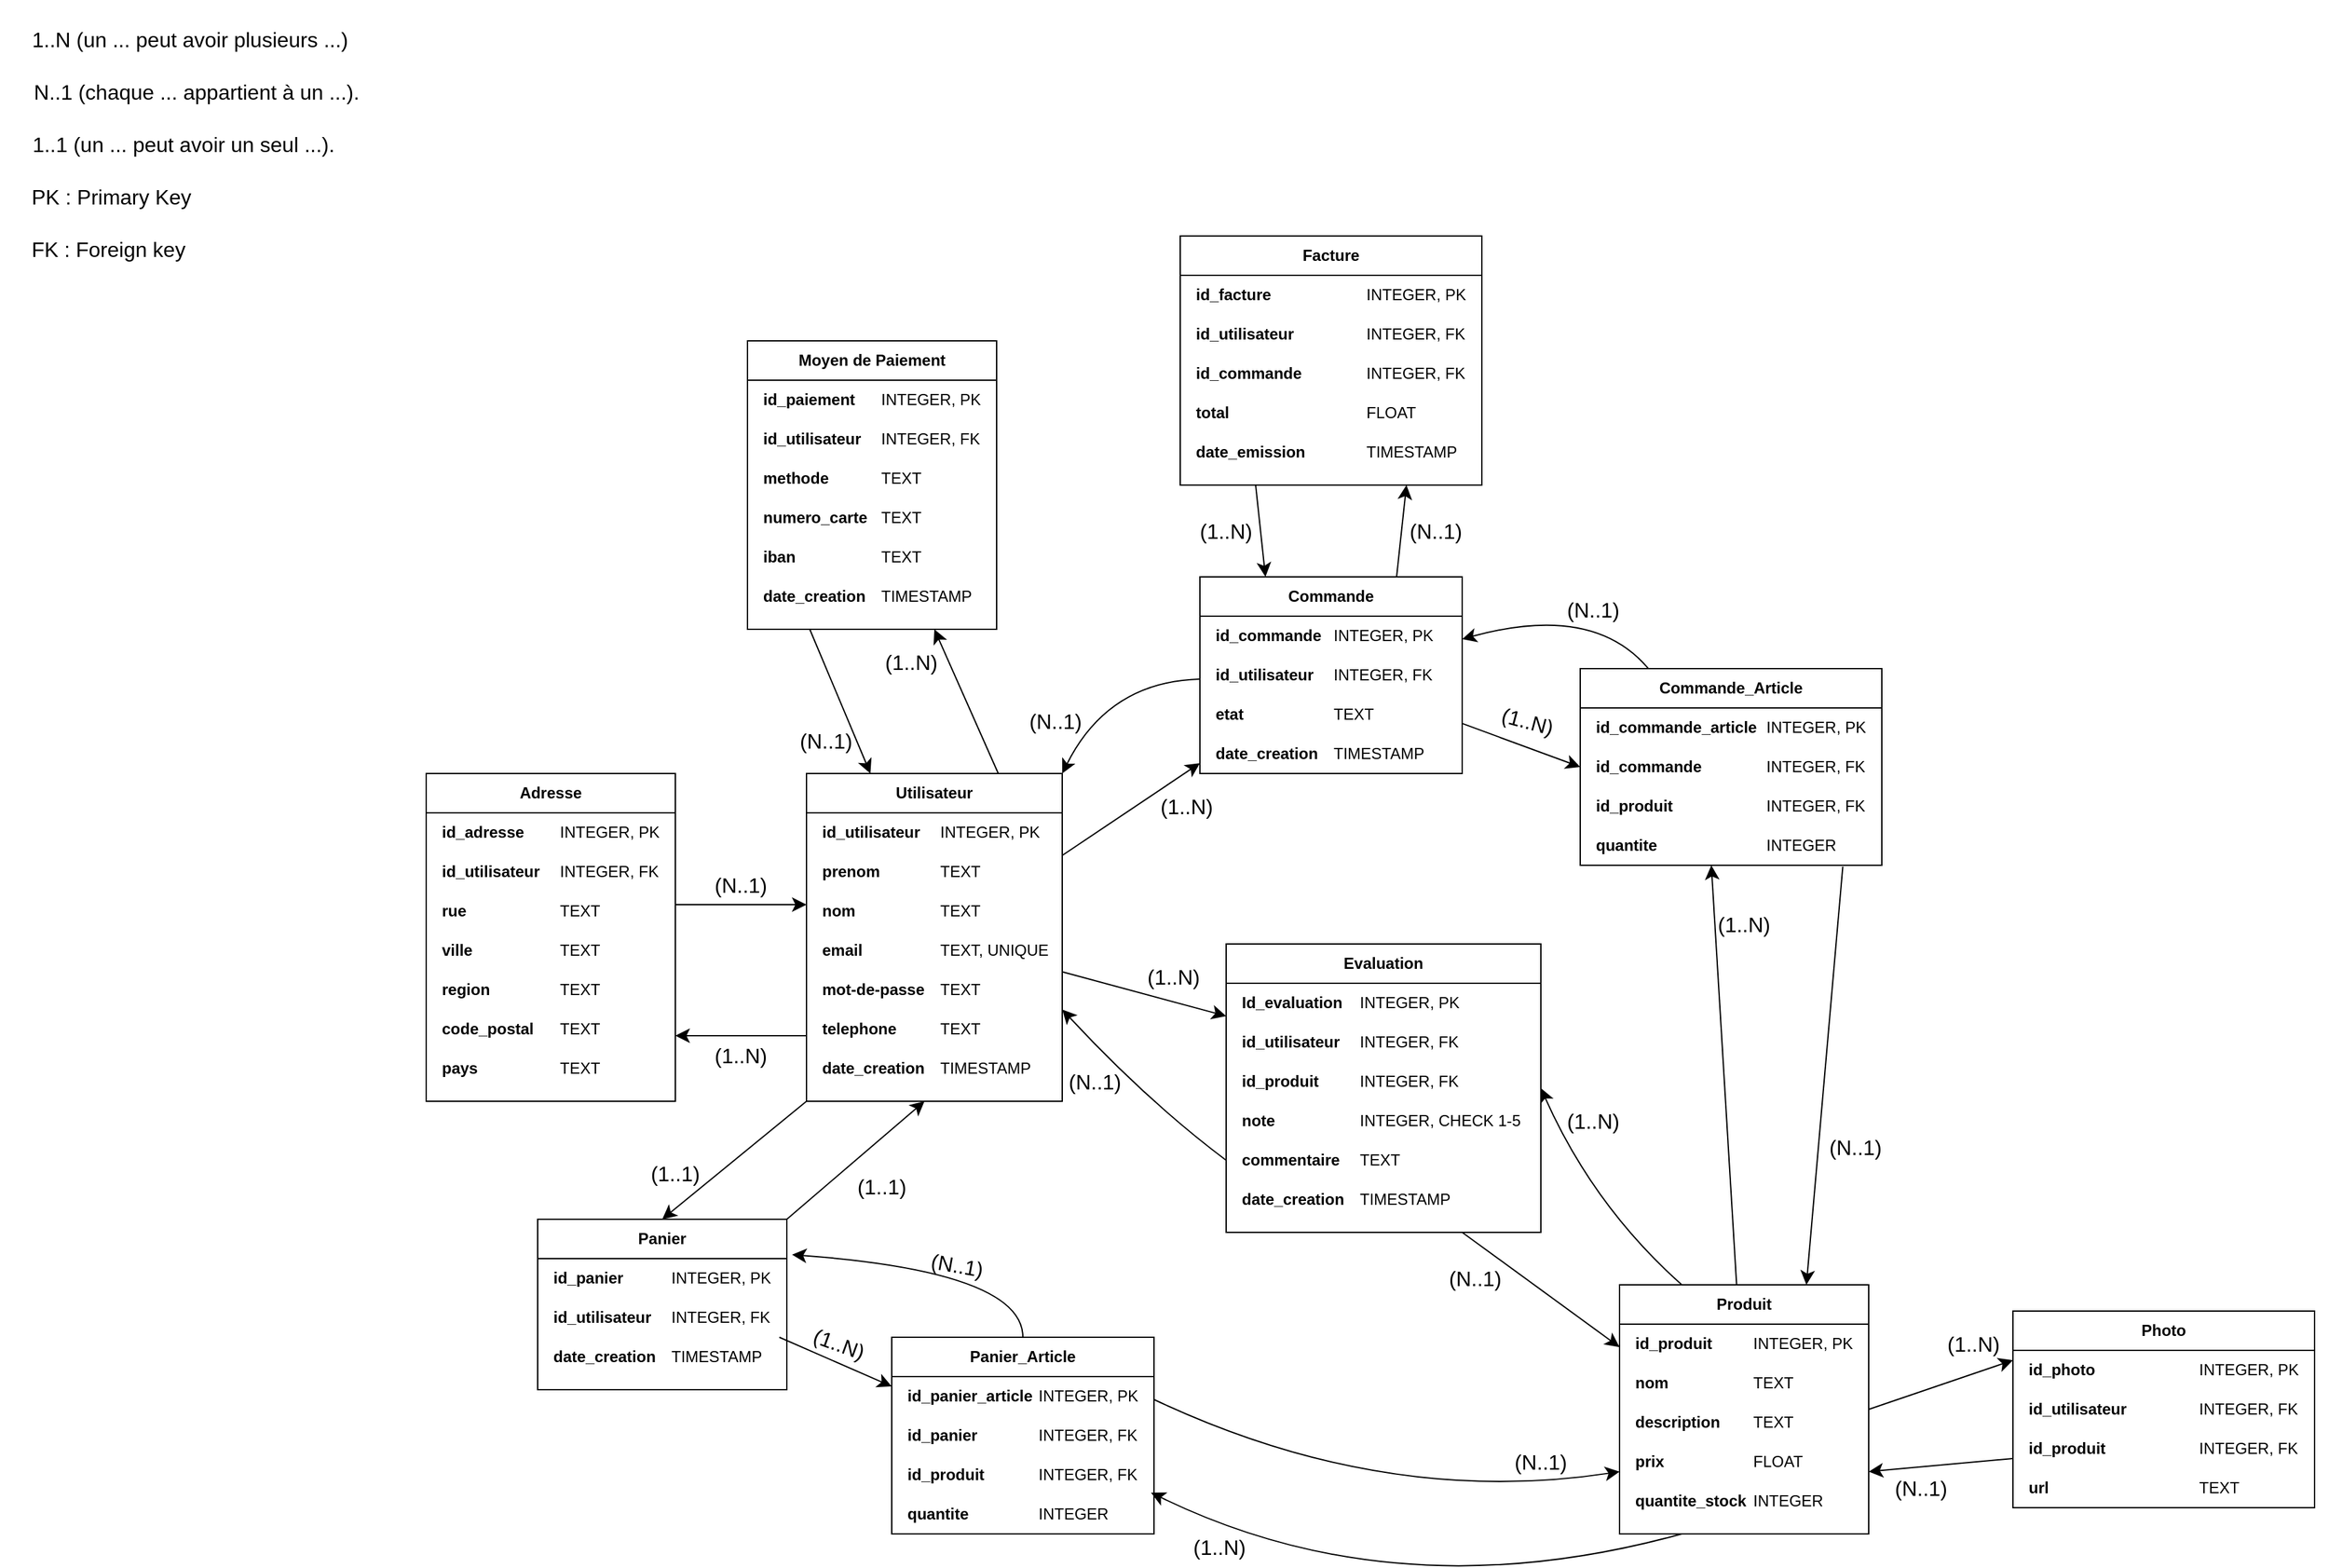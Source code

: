 <mxfile version="24.8.3">
  <diagram name="Page-1" id="9f46799a-70d6-7492-0946-bef42562c5a5">
    <mxGraphModel dx="2224" dy="1749" grid="1" gridSize="10" guides="1" tooltips="1" connect="1" arrows="1" fold="1" page="1" pageScale="1" pageWidth="1100" pageHeight="850" background="none" math="0" shadow="0">
      <root>
        <mxCell id="0" />
        <mxCell id="1" parent="0" />
        <mxCell id="himTPrvJ1yOuCosgvPgn-14" style="edgeStyle=none;curved=1;rounded=0;orthogonalLoop=1;jettySize=auto;html=1;entryX=1;entryY=0.5;entryDx=0;entryDy=0;fontSize=12;startSize=8;endSize=8;" edge="1" parent="1">
          <mxGeometry relative="1" as="geometry">
            <mxPoint x="670" y="870" as="sourcePoint" />
            <mxPoint x="570" y="870" as="targetPoint" />
          </mxGeometry>
        </mxCell>
        <mxCell id="himTPrvJ1yOuCosgvPgn-23" style="edgeStyle=none;curved=1;rounded=0;orthogonalLoop=1;jettySize=auto;html=1;fontSize=12;startSize=8;endSize=8;exitX=1;exitY=0.25;exitDx=0;exitDy=0;" edge="1" parent="1" source="GIT_xgUnDeT9X1tY6rhB-5" target="qI0_9x7OiHpOBwAwKMZv-75">
          <mxGeometry relative="1" as="geometry">
            <mxPoint x="865" y="790" as="sourcePoint" />
            <mxPoint x="930" y="800" as="targetPoint" />
          </mxGeometry>
        </mxCell>
        <mxCell id="himTPrvJ1yOuCosgvPgn-58" style="edgeStyle=none;curved=1;rounded=0;orthogonalLoop=1;jettySize=auto;html=1;entryX=0;entryY=0.25;entryDx=0;entryDy=0;fontSize=12;startSize=8;endSize=8;" edge="1" parent="1" source="GIT_xgUnDeT9X1tY6rhB-5" target="qI0_9x7OiHpOBwAwKMZv-114">
          <mxGeometry relative="1" as="geometry">
            <Array as="points" />
          </mxGeometry>
        </mxCell>
        <mxCell id="himTPrvJ1yOuCosgvPgn-78" style="edgeStyle=none;curved=1;rounded=0;orthogonalLoop=1;jettySize=auto;html=1;exitX=0.75;exitY=0;exitDx=0;exitDy=0;entryX=0.75;entryY=1;entryDx=0;entryDy=0;fontSize=12;startSize=8;endSize=8;" edge="1" parent="1" source="GIT_xgUnDeT9X1tY6rhB-5" target="qI0_9x7OiHpOBwAwKMZv-133">
          <mxGeometry relative="1" as="geometry" />
        </mxCell>
        <mxCell id="GIT_xgUnDeT9X1tY6rhB-5" value="Utilisateur" style="swimlane;whiteSpace=wrap;html=1;startSize=30;" parent="1" vertex="1">
          <mxGeometry x="670" y="670" width="195" height="250" as="geometry" />
        </mxCell>
        <mxCell id="GIT_xgUnDeT9X1tY6rhB-6" value="id_utilisateur" style="text;html=1;align=left;verticalAlign=middle;resizable=0;points=[];autosize=1;strokeColor=none;fillColor=none;fontStyle=1" parent="GIT_xgUnDeT9X1tY6rhB-5" vertex="1">
          <mxGeometry x="10" y="30" width="90" height="30" as="geometry" />
        </mxCell>
        <mxCell id="qI0_9x7OiHpOBwAwKMZv-3" value="INTEGER, PK" style="text;html=1;align=left;verticalAlign=middle;resizable=0;points=[];autosize=1;strokeColor=none;fillColor=none;fontStyle=0" parent="GIT_xgUnDeT9X1tY6rhB-5" vertex="1">
          <mxGeometry x="100" y="30" width="100" height="30" as="geometry" />
        </mxCell>
        <mxCell id="qI0_9x7OiHpOBwAwKMZv-4" value="prenom" style="text;html=1;align=left;verticalAlign=middle;resizable=0;points=[];autosize=1;strokeColor=none;fillColor=none;fontStyle=1" parent="GIT_xgUnDeT9X1tY6rhB-5" vertex="1">
          <mxGeometry x="10" y="60" width="60" height="30" as="geometry" />
        </mxCell>
        <mxCell id="qI0_9x7OiHpOBwAwKMZv-5" value="TEXT" style="text;html=1;align=left;verticalAlign=middle;resizable=0;points=[];autosize=1;strokeColor=none;fillColor=none;" parent="GIT_xgUnDeT9X1tY6rhB-5" vertex="1">
          <mxGeometry x="100" y="60" width="50" height="30" as="geometry" />
        </mxCell>
        <mxCell id="qI0_9x7OiHpOBwAwKMZv-6" value="nom" style="text;html=1;align=left;verticalAlign=middle;resizable=0;points=[];autosize=1;strokeColor=none;fillColor=none;fontStyle=1" parent="GIT_xgUnDeT9X1tY6rhB-5" vertex="1">
          <mxGeometry x="10" y="90" width="50" height="30" as="geometry" />
        </mxCell>
        <mxCell id="qI0_9x7OiHpOBwAwKMZv-7" value="email" style="text;html=1;align=left;verticalAlign=middle;resizable=0;points=[];autosize=1;strokeColor=none;fillColor=none;fontStyle=1" parent="GIT_xgUnDeT9X1tY6rhB-5" vertex="1">
          <mxGeometry x="10" y="120" width="50" height="30" as="geometry" />
        </mxCell>
        <mxCell id="qI0_9x7OiHpOBwAwKMZv-8" value="mot-de-passe" style="text;html=1;align=left;verticalAlign=middle;resizable=0;points=[];autosize=1;strokeColor=none;fillColor=none;fontStyle=1" parent="GIT_xgUnDeT9X1tY6rhB-5" vertex="1">
          <mxGeometry x="10" y="150" width="100" height="30" as="geometry" />
        </mxCell>
        <mxCell id="qI0_9x7OiHpOBwAwKMZv-9" value="TEXT" style="text;html=1;align=left;verticalAlign=middle;resizable=0;points=[];autosize=1;strokeColor=none;fillColor=none;" parent="GIT_xgUnDeT9X1tY6rhB-5" vertex="1">
          <mxGeometry x="100" y="90" width="50" height="30" as="geometry" />
        </mxCell>
        <mxCell id="qI0_9x7OiHpOBwAwKMZv-10" value="TEXT, UNIQUE" style="text;html=1;align=left;verticalAlign=middle;resizable=0;points=[];autosize=1;strokeColor=none;fillColor=none;" parent="GIT_xgUnDeT9X1tY6rhB-5" vertex="1">
          <mxGeometry x="100" y="120" width="110" height="30" as="geometry" />
        </mxCell>
        <mxCell id="qI0_9x7OiHpOBwAwKMZv-11" value="TEXT" style="text;html=1;align=left;verticalAlign=middle;resizable=0;points=[];autosize=1;strokeColor=none;fillColor=none;" parent="GIT_xgUnDeT9X1tY6rhB-5" vertex="1">
          <mxGeometry x="100" y="150" width="50" height="30" as="geometry" />
        </mxCell>
        <mxCell id="qI0_9x7OiHpOBwAwKMZv-14" value="telephone" style="text;html=1;align=left;verticalAlign=middle;resizable=0;points=[];autosize=1;strokeColor=none;fillColor=none;fontStyle=1" parent="GIT_xgUnDeT9X1tY6rhB-5" vertex="1">
          <mxGeometry x="10" y="180" width="80" height="30" as="geometry" />
        </mxCell>
        <mxCell id="qI0_9x7OiHpOBwAwKMZv-15" value="date_creation" style="text;html=1;align=left;verticalAlign=middle;resizable=0;points=[];autosize=1;strokeColor=none;fillColor=none;fontStyle=1" parent="GIT_xgUnDeT9X1tY6rhB-5" vertex="1">
          <mxGeometry x="10" y="210" width="100" height="30" as="geometry" />
        </mxCell>
        <mxCell id="qI0_9x7OiHpOBwAwKMZv-16" value="TEXT" style="text;html=1;align=left;verticalAlign=middle;resizable=0;points=[];autosize=1;strokeColor=none;fillColor=none;" parent="GIT_xgUnDeT9X1tY6rhB-5" vertex="1">
          <mxGeometry x="100" y="180" width="50" height="30" as="geometry" />
        </mxCell>
        <mxCell id="qI0_9x7OiHpOBwAwKMZv-17" value="TIMESTAMP" style="text;html=1;align=left;verticalAlign=middle;resizable=0;points=[];autosize=1;strokeColor=none;fillColor=none;" parent="GIT_xgUnDeT9X1tY6rhB-5" vertex="1">
          <mxGeometry x="100" y="210" width="90" height="30" as="geometry" />
        </mxCell>
        <mxCell id="himTPrvJ1yOuCosgvPgn-12" style="edgeStyle=none;curved=1;rounded=0;orthogonalLoop=1;jettySize=auto;html=1;entryX=0;entryY=0.5;entryDx=0;entryDy=0;fontSize=12;startSize=8;endSize=8;" edge="1" parent="1">
          <mxGeometry relative="1" as="geometry">
            <mxPoint x="570" y="770" as="sourcePoint" />
            <mxPoint x="670" y="770" as="targetPoint" />
          </mxGeometry>
        </mxCell>
        <mxCell id="qI0_9x7OiHpOBwAwKMZv-18" value="Adresse" style="swimlane;whiteSpace=wrap;html=1;startSize=30;" parent="1" vertex="1">
          <mxGeometry x="380" y="670" width="190" height="250" as="geometry" />
        </mxCell>
        <mxCell id="qI0_9x7OiHpOBwAwKMZv-19" value="id_adresse" style="text;html=1;align=left;verticalAlign=middle;resizable=0;points=[];autosize=1;strokeColor=none;fillColor=none;fontStyle=1" parent="qI0_9x7OiHpOBwAwKMZv-18" vertex="1">
          <mxGeometry x="10" y="30" width="80" height="30" as="geometry" />
        </mxCell>
        <mxCell id="qI0_9x7OiHpOBwAwKMZv-20" value="INTEGER, PK" style="text;html=1;align=left;verticalAlign=middle;resizable=0;points=[];autosize=1;strokeColor=none;fillColor=none;fontStyle=0" parent="qI0_9x7OiHpOBwAwKMZv-18" vertex="1">
          <mxGeometry x="100" y="30" width="100" height="30" as="geometry" />
        </mxCell>
        <mxCell id="qI0_9x7OiHpOBwAwKMZv-21" value="id_utilisateur" style="text;html=1;align=left;verticalAlign=middle;resizable=0;points=[];autosize=1;strokeColor=none;fillColor=none;fontStyle=1" parent="qI0_9x7OiHpOBwAwKMZv-18" vertex="1">
          <mxGeometry x="10" y="60" width="90" height="30" as="geometry" />
        </mxCell>
        <mxCell id="qI0_9x7OiHpOBwAwKMZv-23" value="rue" style="text;html=1;align=left;verticalAlign=middle;resizable=0;points=[];autosize=1;strokeColor=none;fillColor=none;fontStyle=1" parent="qI0_9x7OiHpOBwAwKMZv-18" vertex="1">
          <mxGeometry x="10" y="90" width="40" height="30" as="geometry" />
        </mxCell>
        <mxCell id="qI0_9x7OiHpOBwAwKMZv-24" value="ville" style="text;html=1;align=left;verticalAlign=middle;resizable=0;points=[];autosize=1;strokeColor=none;fillColor=none;fontStyle=1" parent="qI0_9x7OiHpOBwAwKMZv-18" vertex="1">
          <mxGeometry x="10" y="120" width="40" height="30" as="geometry" />
        </mxCell>
        <mxCell id="qI0_9x7OiHpOBwAwKMZv-25" value="region" style="text;html=1;align=left;verticalAlign=middle;resizable=0;points=[];autosize=1;strokeColor=none;fillColor=none;fontStyle=1" parent="qI0_9x7OiHpOBwAwKMZv-18" vertex="1">
          <mxGeometry x="10" y="150" width="60" height="30" as="geometry" />
        </mxCell>
        <mxCell id="qI0_9x7OiHpOBwAwKMZv-26" value="TEXT" style="text;html=1;align=left;verticalAlign=middle;resizable=0;points=[];autosize=1;strokeColor=none;fillColor=none;" parent="qI0_9x7OiHpOBwAwKMZv-18" vertex="1">
          <mxGeometry x="100" y="90" width="50" height="30" as="geometry" />
        </mxCell>
        <mxCell id="qI0_9x7OiHpOBwAwKMZv-27" value="TEXT" style="text;html=1;align=left;verticalAlign=middle;resizable=0;points=[];autosize=1;strokeColor=none;fillColor=none;" parent="qI0_9x7OiHpOBwAwKMZv-18" vertex="1">
          <mxGeometry x="100" y="120" width="50" height="30" as="geometry" />
        </mxCell>
        <mxCell id="qI0_9x7OiHpOBwAwKMZv-28" value="TEXT" style="text;html=1;align=left;verticalAlign=middle;resizable=0;points=[];autosize=1;strokeColor=none;fillColor=none;" parent="qI0_9x7OiHpOBwAwKMZv-18" vertex="1">
          <mxGeometry x="100" y="150" width="50" height="30" as="geometry" />
        </mxCell>
        <mxCell id="qI0_9x7OiHpOBwAwKMZv-29" value="code_postal" style="text;html=1;align=left;verticalAlign=middle;resizable=0;points=[];autosize=1;strokeColor=none;fillColor=none;fontStyle=1" parent="qI0_9x7OiHpOBwAwKMZv-18" vertex="1">
          <mxGeometry x="10" y="180" width="90" height="30" as="geometry" />
        </mxCell>
        <mxCell id="qI0_9x7OiHpOBwAwKMZv-30" value="pays" style="text;html=1;align=left;verticalAlign=middle;resizable=0;points=[];autosize=1;strokeColor=none;fillColor=none;fontStyle=1" parent="qI0_9x7OiHpOBwAwKMZv-18" vertex="1">
          <mxGeometry x="10" y="210" width="50" height="30" as="geometry" />
        </mxCell>
        <mxCell id="qI0_9x7OiHpOBwAwKMZv-31" value="TEXT" style="text;html=1;align=left;verticalAlign=middle;resizable=0;points=[];autosize=1;strokeColor=none;fillColor=none;" parent="qI0_9x7OiHpOBwAwKMZv-18" vertex="1">
          <mxGeometry x="100" y="180" width="50" height="30" as="geometry" />
        </mxCell>
        <mxCell id="qI0_9x7OiHpOBwAwKMZv-32" value="TEXT" style="text;html=1;align=left;verticalAlign=middle;resizable=0;points=[];autosize=1;strokeColor=none;fillColor=none;" parent="qI0_9x7OiHpOBwAwKMZv-18" vertex="1">
          <mxGeometry x="100" y="210" width="50" height="30" as="geometry" />
        </mxCell>
        <mxCell id="qI0_9x7OiHpOBwAwKMZv-33" value="INTEGER, FK" style="text;html=1;align=left;verticalAlign=middle;resizable=0;points=[];autosize=1;strokeColor=none;fillColor=none;fontStyle=0" parent="qI0_9x7OiHpOBwAwKMZv-18" vertex="1">
          <mxGeometry x="100" y="60" width="100" height="30" as="geometry" />
        </mxCell>
        <mxCell id="himTPrvJ1yOuCosgvPgn-31" style="edgeStyle=none;curved=1;rounded=0;orthogonalLoop=1;jettySize=auto;html=1;entryX=0.877;entryY=0.95;entryDx=0;entryDy=0;fontSize=12;startSize=8;endSize=8;entryPerimeter=0;exitX=0.25;exitY=1;exitDx=0;exitDy=0;" edge="1" parent="1" source="qI0_9x7OiHpOBwAwKMZv-34" target="qI0_9x7OiHpOBwAwKMZv-74">
          <mxGeometry relative="1" as="geometry">
            <Array as="points">
              <mxPoint x="1120" y="1310" />
            </Array>
          </mxGeometry>
        </mxCell>
        <mxCell id="himTPrvJ1yOuCosgvPgn-57" style="edgeStyle=none;curved=1;rounded=0;orthogonalLoop=1;jettySize=auto;html=1;fontSize=12;startSize=8;endSize=8;" edge="1" parent="1" source="qI0_9x7OiHpOBwAwKMZv-34">
          <mxGeometry relative="1" as="geometry">
            <mxPoint x="1360" y="740" as="targetPoint" />
            <Array as="points" />
          </mxGeometry>
        </mxCell>
        <mxCell id="himTPrvJ1yOuCosgvPgn-72" style="edgeStyle=none;curved=1;rounded=0;orthogonalLoop=1;jettySize=auto;html=1;exitX=0.25;exitY=0;exitDx=0;exitDy=0;entryX=1;entryY=0.5;entryDx=0;entryDy=0;fontSize=12;startSize=8;endSize=8;" edge="1" parent="1" source="qI0_9x7OiHpOBwAwKMZv-34" target="qI0_9x7OiHpOBwAwKMZv-114">
          <mxGeometry relative="1" as="geometry">
            <Array as="points">
              <mxPoint x="1270" y="1000" />
            </Array>
          </mxGeometry>
        </mxCell>
        <mxCell id="himTPrvJ1yOuCosgvPgn-80" style="edgeStyle=none;curved=1;rounded=0;orthogonalLoop=1;jettySize=auto;html=1;exitX=1;exitY=0.5;exitDx=0;exitDy=0;entryX=0;entryY=0.25;entryDx=0;entryDy=0;fontSize=12;startSize=8;endSize=8;" edge="1" parent="1" source="qI0_9x7OiHpOBwAwKMZv-34" target="qI0_9x7OiHpOBwAwKMZv-105">
          <mxGeometry relative="1" as="geometry" />
        </mxCell>
        <mxCell id="qI0_9x7OiHpOBwAwKMZv-34" value="Produit" style="swimlane;whiteSpace=wrap;html=1;startSize=30;" parent="1" vertex="1">
          <mxGeometry x="1290" y="1060" width="190" height="190" as="geometry" />
        </mxCell>
        <mxCell id="qI0_9x7OiHpOBwAwKMZv-35" value="id_produit" style="text;html=1;align=left;verticalAlign=middle;resizable=0;points=[];autosize=1;strokeColor=none;fillColor=none;fontStyle=1" parent="qI0_9x7OiHpOBwAwKMZv-34" vertex="1">
          <mxGeometry x="10" y="30" width="80" height="30" as="geometry" />
        </mxCell>
        <mxCell id="qI0_9x7OiHpOBwAwKMZv-36" value="INTEGER, PK" style="text;html=1;align=left;verticalAlign=middle;resizable=0;points=[];autosize=1;strokeColor=none;fillColor=none;fontStyle=0" parent="qI0_9x7OiHpOBwAwKMZv-34" vertex="1">
          <mxGeometry x="100" y="30" width="100" height="30" as="geometry" />
        </mxCell>
        <mxCell id="qI0_9x7OiHpOBwAwKMZv-38" value="nom" style="text;html=1;align=left;verticalAlign=middle;resizable=0;points=[];autosize=1;strokeColor=none;fillColor=none;fontStyle=1" parent="qI0_9x7OiHpOBwAwKMZv-34" vertex="1">
          <mxGeometry x="10" y="60" width="50" height="30" as="geometry" />
        </mxCell>
        <mxCell id="qI0_9x7OiHpOBwAwKMZv-39" value="description" style="text;html=1;align=left;verticalAlign=middle;resizable=0;points=[];autosize=1;strokeColor=none;fillColor=none;fontStyle=1" parent="qI0_9x7OiHpOBwAwKMZv-34" vertex="1">
          <mxGeometry x="10" y="90" width="80" height="30" as="geometry" />
        </mxCell>
        <mxCell id="qI0_9x7OiHpOBwAwKMZv-40" value="prix" style="text;html=1;align=left;verticalAlign=middle;resizable=0;points=[];autosize=1;strokeColor=none;fillColor=none;fontStyle=1" parent="qI0_9x7OiHpOBwAwKMZv-34" vertex="1">
          <mxGeometry x="10" y="120" width="40" height="30" as="geometry" />
        </mxCell>
        <mxCell id="qI0_9x7OiHpOBwAwKMZv-41" value="TEXT" style="text;html=1;align=left;verticalAlign=middle;resizable=0;points=[];autosize=1;strokeColor=none;fillColor=none;" parent="qI0_9x7OiHpOBwAwKMZv-34" vertex="1">
          <mxGeometry x="100" y="60" width="50" height="30" as="geometry" />
        </mxCell>
        <mxCell id="qI0_9x7OiHpOBwAwKMZv-42" value="TEXT" style="text;html=1;align=left;verticalAlign=middle;resizable=0;points=[];autosize=1;strokeColor=none;fillColor=none;" parent="qI0_9x7OiHpOBwAwKMZv-34" vertex="1">
          <mxGeometry x="100" y="90" width="50" height="30" as="geometry" />
        </mxCell>
        <mxCell id="qI0_9x7OiHpOBwAwKMZv-43" value="FLOAT" style="text;html=1;align=left;verticalAlign=middle;resizable=0;points=[];autosize=1;strokeColor=none;fillColor=none;" parent="qI0_9x7OiHpOBwAwKMZv-34" vertex="1">
          <mxGeometry x="100" y="120" width="60" height="30" as="geometry" />
        </mxCell>
        <mxCell id="qI0_9x7OiHpOBwAwKMZv-44" value="quantite_stock" style="text;html=1;align=left;verticalAlign=middle;resizable=0;points=[];autosize=1;strokeColor=none;fillColor=none;fontStyle=1" parent="qI0_9x7OiHpOBwAwKMZv-34" vertex="1">
          <mxGeometry x="10" y="150" width="100" height="30" as="geometry" />
        </mxCell>
        <mxCell id="qI0_9x7OiHpOBwAwKMZv-46" value="INTEGER" style="text;html=1;align=left;verticalAlign=middle;resizable=0;points=[];autosize=1;strokeColor=none;fillColor=none;" parent="qI0_9x7OiHpOBwAwKMZv-34" vertex="1">
          <mxGeometry x="100" y="150" width="80" height="30" as="geometry" />
        </mxCell>
        <mxCell id="himTPrvJ1yOuCosgvPgn-17" style="edgeStyle=none;curved=1;rounded=0;orthogonalLoop=1;jettySize=auto;html=1;fontSize=12;startSize=8;endSize=8;entryX=0.5;entryY=0;entryDx=0;entryDy=0;exitX=0;exitY=1;exitDx=0;exitDy=0;" edge="1" parent="1" source="GIT_xgUnDeT9X1tY6rhB-5" target="qI0_9x7OiHpOBwAwKMZv-49">
          <mxGeometry relative="1" as="geometry">
            <mxPoint x="800" y="979.09" as="targetPoint" />
            <mxPoint x="800" y="920" as="sourcePoint" />
          </mxGeometry>
        </mxCell>
        <mxCell id="qI0_9x7OiHpOBwAwKMZv-49" value="Panier" style="swimlane;whiteSpace=wrap;html=1;startSize=30;" parent="1" vertex="1">
          <mxGeometry x="465" y="1010" width="190" height="130" as="geometry" />
        </mxCell>
        <mxCell id="qI0_9x7OiHpOBwAwKMZv-50" value="id_panier" style="text;html=1;align=left;verticalAlign=middle;resizable=0;points=[];autosize=1;strokeColor=none;fillColor=none;fontStyle=1" parent="qI0_9x7OiHpOBwAwKMZv-49" vertex="1">
          <mxGeometry x="10" y="30" width="70" height="30" as="geometry" />
        </mxCell>
        <mxCell id="qI0_9x7OiHpOBwAwKMZv-51" value="INTEGER, PK" style="text;html=1;align=left;verticalAlign=middle;resizable=0;points=[];autosize=1;strokeColor=none;fillColor=none;fontStyle=0" parent="qI0_9x7OiHpOBwAwKMZv-49" vertex="1">
          <mxGeometry x="100" y="30" width="100" height="30" as="geometry" />
        </mxCell>
        <mxCell id="qI0_9x7OiHpOBwAwKMZv-60" value="INTEGER, FK" style="text;html=1;align=left;verticalAlign=middle;resizable=0;points=[];autosize=1;strokeColor=none;fillColor=none;fontStyle=0" parent="qI0_9x7OiHpOBwAwKMZv-49" vertex="1">
          <mxGeometry x="100" y="60" width="100" height="30" as="geometry" />
        </mxCell>
        <mxCell id="qI0_9x7OiHpOBwAwKMZv-61" value="TIMESTAMP" style="text;html=1;align=left;verticalAlign=middle;resizable=0;points=[];autosize=1;strokeColor=none;fillColor=none;fontStyle=0" parent="qI0_9x7OiHpOBwAwKMZv-49" vertex="1">
          <mxGeometry x="100" y="90" width="90" height="30" as="geometry" />
        </mxCell>
        <mxCell id="qI0_9x7OiHpOBwAwKMZv-62" value="id_utilisateur" style="text;html=1;align=left;verticalAlign=middle;resizable=0;points=[];autosize=1;strokeColor=none;fillColor=none;fontStyle=1" parent="qI0_9x7OiHpOBwAwKMZv-49" vertex="1">
          <mxGeometry x="10" y="60" width="90" height="30" as="geometry" />
        </mxCell>
        <mxCell id="qI0_9x7OiHpOBwAwKMZv-63" value="date_creation" style="text;html=1;align=left;verticalAlign=middle;resizable=0;points=[];autosize=1;strokeColor=none;fillColor=none;fontStyle=1" parent="qI0_9x7OiHpOBwAwKMZv-49" vertex="1">
          <mxGeometry x="10" y="90" width="100" height="30" as="geometry" />
        </mxCell>
        <mxCell id="himTPrvJ1yOuCosgvPgn-33" style="edgeStyle=none;curved=1;rounded=0;orthogonalLoop=1;jettySize=auto;html=1;fontSize=12;startSize=8;endSize=8;entryX=1.021;entryY=0.208;entryDx=0;entryDy=0;entryPerimeter=0;" edge="1" parent="1" target="qI0_9x7OiHpOBwAwKMZv-49">
          <mxGeometry relative="1" as="geometry">
            <mxPoint x="835" y="1020" as="targetPoint" />
            <mxPoint x="835" y="1100" as="sourcePoint" />
            <Array as="points">
              <mxPoint x="835" y="1050" />
            </Array>
          </mxGeometry>
        </mxCell>
        <mxCell id="himTPrvJ1yOuCosgvPgn-47" style="edgeStyle=none;curved=1;rounded=0;orthogonalLoop=1;jettySize=auto;html=1;entryX=0;entryY=0.75;entryDx=0;entryDy=0;fontSize=12;startSize=8;endSize=8;exitX=1;exitY=0.25;exitDx=0;exitDy=0;" edge="1" parent="1" target="qI0_9x7OiHpOBwAwKMZv-34">
          <mxGeometry relative="1" as="geometry">
            <mxPoint x="935" y="1147.5" as="sourcePoint" />
            <mxPoint x="1090" y="1060" as="targetPoint" />
            <Array as="points">
              <mxPoint x="1110" y="1230" />
            </Array>
          </mxGeometry>
        </mxCell>
        <mxCell id="qI0_9x7OiHpOBwAwKMZv-64" value="Panier_Article" style="swimlane;whiteSpace=wrap;html=1;startSize=30;" parent="1" vertex="1">
          <mxGeometry x="735" y="1100" width="200" height="150" as="geometry" />
        </mxCell>
        <mxCell id="qI0_9x7OiHpOBwAwKMZv-65" value="id_panier_article" style="text;html=1;align=left;verticalAlign=middle;resizable=0;points=[];autosize=1;strokeColor=none;fillColor=none;fontStyle=1" parent="qI0_9x7OiHpOBwAwKMZv-64" vertex="1">
          <mxGeometry x="10" y="30" width="110" height="30" as="geometry" />
        </mxCell>
        <mxCell id="qI0_9x7OiHpOBwAwKMZv-66" value="INTEGER, PK" style="text;html=1;align=left;verticalAlign=middle;resizable=0;points=[];autosize=1;strokeColor=none;fillColor=none;fontStyle=0" parent="qI0_9x7OiHpOBwAwKMZv-64" vertex="1">
          <mxGeometry x="110" y="30" width="100" height="30" as="geometry" />
        </mxCell>
        <mxCell id="qI0_9x7OiHpOBwAwKMZv-67" value="INTEGER, FK" style="text;html=1;align=left;verticalAlign=middle;resizable=0;points=[];autosize=1;strokeColor=none;fillColor=none;fontStyle=0" parent="qI0_9x7OiHpOBwAwKMZv-64" vertex="1">
          <mxGeometry x="110" y="60" width="100" height="30" as="geometry" />
        </mxCell>
        <mxCell id="qI0_9x7OiHpOBwAwKMZv-68" value="INTEGER" style="text;html=1;align=left;verticalAlign=middle;resizable=0;points=[];autosize=1;strokeColor=none;fillColor=none;fontStyle=0" parent="qI0_9x7OiHpOBwAwKMZv-64" vertex="1">
          <mxGeometry x="110" y="120" width="80" height="30" as="geometry" />
        </mxCell>
        <mxCell id="qI0_9x7OiHpOBwAwKMZv-70" value="quantite" style="text;html=1;align=left;verticalAlign=middle;resizable=0;points=[];autosize=1;strokeColor=none;fillColor=none;fontStyle=1" parent="qI0_9x7OiHpOBwAwKMZv-64" vertex="1">
          <mxGeometry x="10" y="120" width="70" height="30" as="geometry" />
        </mxCell>
        <mxCell id="qI0_9x7OiHpOBwAwKMZv-71" value="id_panier" style="text;html=1;align=left;verticalAlign=middle;resizable=0;points=[];autosize=1;strokeColor=none;fillColor=none;fontStyle=1" parent="qI0_9x7OiHpOBwAwKMZv-64" vertex="1">
          <mxGeometry x="10" y="60" width="70" height="30" as="geometry" />
        </mxCell>
        <mxCell id="qI0_9x7OiHpOBwAwKMZv-73" value="id_produit" style="text;html=1;align=left;verticalAlign=middle;resizable=0;points=[];autosize=1;strokeColor=none;fillColor=none;fontStyle=1" parent="qI0_9x7OiHpOBwAwKMZv-64" vertex="1">
          <mxGeometry x="10" y="90" width="80" height="30" as="geometry" />
        </mxCell>
        <mxCell id="qI0_9x7OiHpOBwAwKMZv-74" value="INTEGER, FK" style="text;html=1;align=left;verticalAlign=middle;resizable=0;points=[];autosize=1;strokeColor=none;fillColor=none;fontStyle=0" parent="qI0_9x7OiHpOBwAwKMZv-64" vertex="1">
          <mxGeometry x="110" y="90" width="100" height="30" as="geometry" />
        </mxCell>
        <mxCell id="himTPrvJ1yOuCosgvPgn-50" style="edgeStyle=none;curved=1;rounded=0;orthogonalLoop=1;jettySize=auto;html=1;entryX=0;entryY=0.5;entryDx=0;entryDy=0;fontSize=12;startSize=8;endSize=8;" edge="1" parent="1" source="qI0_9x7OiHpOBwAwKMZv-75" target="qI0_9x7OiHpOBwAwKMZv-85">
          <mxGeometry relative="1" as="geometry" />
        </mxCell>
        <mxCell id="himTPrvJ1yOuCosgvPgn-62" style="edgeStyle=none;curved=1;rounded=0;orthogonalLoop=1;jettySize=auto;html=1;entryX=1;entryY=0;entryDx=0;entryDy=0;fontSize=12;startSize=8;endSize=8;" edge="1" parent="1" source="qI0_9x7OiHpOBwAwKMZv-75" target="GIT_xgUnDeT9X1tY6rhB-5">
          <mxGeometry relative="1" as="geometry">
            <Array as="points">
              <mxPoint x="900" y="600" />
            </Array>
          </mxGeometry>
        </mxCell>
        <mxCell id="himTPrvJ1yOuCosgvPgn-76" style="edgeStyle=none;curved=1;rounded=0;orthogonalLoop=1;jettySize=auto;html=1;exitX=0.75;exitY=0;exitDx=0;exitDy=0;entryX=0.75;entryY=1;entryDx=0;entryDy=0;fontSize=12;startSize=8;endSize=8;" edge="1" parent="1" source="qI0_9x7OiHpOBwAwKMZv-75" target="qI0_9x7OiHpOBwAwKMZv-94">
          <mxGeometry relative="1" as="geometry" />
        </mxCell>
        <mxCell id="qI0_9x7OiHpOBwAwKMZv-75" value="Commande" style="swimlane;whiteSpace=wrap;html=1;startSize=30;" parent="1" vertex="1">
          <mxGeometry x="970" y="520" width="200" height="150" as="geometry" />
        </mxCell>
        <mxCell id="qI0_9x7OiHpOBwAwKMZv-76" value="id_commande" style="text;html=1;align=left;verticalAlign=middle;resizable=0;points=[];autosize=1;strokeColor=none;fillColor=none;fontStyle=1" parent="qI0_9x7OiHpOBwAwKMZv-75" vertex="1">
          <mxGeometry x="10" y="30" width="100" height="30" as="geometry" />
        </mxCell>
        <mxCell id="qI0_9x7OiHpOBwAwKMZv-77" value="INTEGER, PK" style="text;html=1;align=left;verticalAlign=middle;resizable=0;points=[];autosize=1;strokeColor=none;fillColor=none;fontStyle=0" parent="qI0_9x7OiHpOBwAwKMZv-75" vertex="1">
          <mxGeometry x="100" y="30" width="100" height="30" as="geometry" />
        </mxCell>
        <mxCell id="qI0_9x7OiHpOBwAwKMZv-78" value="INTEGER, FK" style="text;html=1;align=left;verticalAlign=middle;resizable=0;points=[];autosize=1;strokeColor=none;fillColor=none;fontStyle=0" parent="qI0_9x7OiHpOBwAwKMZv-75" vertex="1">
          <mxGeometry x="100" y="60" width="100" height="30" as="geometry" />
        </mxCell>
        <mxCell id="qI0_9x7OiHpOBwAwKMZv-79" value="TEXT" style="text;html=1;align=left;verticalAlign=middle;resizable=0;points=[];autosize=1;strokeColor=none;fillColor=none;fontStyle=0" parent="qI0_9x7OiHpOBwAwKMZv-75" vertex="1">
          <mxGeometry x="100" y="90" width="50" height="30" as="geometry" />
        </mxCell>
        <mxCell id="qI0_9x7OiHpOBwAwKMZv-80" value="id_utilisateur" style="text;html=1;align=left;verticalAlign=middle;resizable=0;points=[];autosize=1;strokeColor=none;fillColor=none;fontStyle=1" parent="qI0_9x7OiHpOBwAwKMZv-75" vertex="1">
          <mxGeometry x="10" y="60" width="90" height="30" as="geometry" />
        </mxCell>
        <mxCell id="qI0_9x7OiHpOBwAwKMZv-81" value="etat" style="text;html=1;align=left;verticalAlign=middle;resizable=0;points=[];autosize=1;strokeColor=none;fillColor=none;fontStyle=1" parent="qI0_9x7OiHpOBwAwKMZv-75" vertex="1">
          <mxGeometry x="10" y="90" width="40" height="30" as="geometry" />
        </mxCell>
        <mxCell id="qI0_9x7OiHpOBwAwKMZv-83" value="date_creation" style="text;html=1;align=left;verticalAlign=middle;resizable=0;points=[];autosize=1;strokeColor=none;fillColor=none;fontStyle=1" parent="qI0_9x7OiHpOBwAwKMZv-75" vertex="1">
          <mxGeometry x="10" y="120" width="100" height="30" as="geometry" />
        </mxCell>
        <mxCell id="qI0_9x7OiHpOBwAwKMZv-84" value="TIMESTAMP" style="text;html=1;align=left;verticalAlign=middle;resizable=0;points=[];autosize=1;strokeColor=none;fillColor=none;fontStyle=0" parent="qI0_9x7OiHpOBwAwKMZv-75" vertex="1">
          <mxGeometry x="100" y="120" width="90" height="30" as="geometry" />
        </mxCell>
        <mxCell id="himTPrvJ1yOuCosgvPgn-56" style="edgeStyle=none;curved=1;rounded=0;orthogonalLoop=1;jettySize=auto;html=1;entryX=0.75;entryY=0;entryDx=0;entryDy=0;fontSize=12;startSize=8;endSize=8;exitX=0.753;exitY=1.033;exitDx=0;exitDy=0;exitPerimeter=0;" edge="1" parent="1" source="qI0_9x7OiHpOBwAwKMZv-89" target="qI0_9x7OiHpOBwAwKMZv-34">
          <mxGeometry relative="1" as="geometry">
            <Array as="points" />
          </mxGeometry>
        </mxCell>
        <mxCell id="himTPrvJ1yOuCosgvPgn-65" style="edgeStyle=none;curved=1;rounded=0;orthogonalLoop=1;jettySize=auto;html=1;fontSize=12;startSize=8;endSize=8;" edge="1" parent="1" source="qI0_9x7OiHpOBwAwKMZv-85" target="qI0_9x7OiHpOBwAwKMZv-75">
          <mxGeometry relative="1" as="geometry">
            <mxPoint x="1160" y="520" as="targetPoint" />
            <Array as="points">
              <mxPoint x="1270" y="540" />
            </Array>
          </mxGeometry>
        </mxCell>
        <mxCell id="qI0_9x7OiHpOBwAwKMZv-85" value="Commande_Article" style="swimlane;whiteSpace=wrap;html=1;startSize=30;" parent="1" vertex="1">
          <mxGeometry x="1260" y="590" width="230" height="150" as="geometry" />
        </mxCell>
        <mxCell id="qI0_9x7OiHpOBwAwKMZv-86" value="id_commande_article" style="text;html=1;align=left;verticalAlign=middle;resizable=0;points=[];autosize=1;strokeColor=none;fillColor=none;fontStyle=1" parent="qI0_9x7OiHpOBwAwKMZv-85" vertex="1">
          <mxGeometry x="10" y="30" width="140" height="30" as="geometry" />
        </mxCell>
        <mxCell id="qI0_9x7OiHpOBwAwKMZv-87" value="INTEGER, PK" style="text;html=1;align=left;verticalAlign=middle;resizable=0;points=[];autosize=1;strokeColor=none;fillColor=none;fontStyle=0" parent="qI0_9x7OiHpOBwAwKMZv-85" vertex="1">
          <mxGeometry x="140" y="30" width="100" height="30" as="geometry" />
        </mxCell>
        <mxCell id="qI0_9x7OiHpOBwAwKMZv-88" value="INTEGER, FK" style="text;html=1;align=left;verticalAlign=middle;resizable=0;points=[];autosize=1;strokeColor=none;fillColor=none;fontStyle=0" parent="qI0_9x7OiHpOBwAwKMZv-85" vertex="1">
          <mxGeometry x="140" y="60" width="100" height="30" as="geometry" />
        </mxCell>
        <mxCell id="qI0_9x7OiHpOBwAwKMZv-89" value="INTEGER" style="text;html=1;align=left;verticalAlign=middle;resizable=0;points=[];autosize=1;strokeColor=none;fillColor=none;fontStyle=0" parent="qI0_9x7OiHpOBwAwKMZv-85" vertex="1">
          <mxGeometry x="140" y="120" width="80" height="30" as="geometry" />
        </mxCell>
        <mxCell id="qI0_9x7OiHpOBwAwKMZv-90" value="quantite" style="text;html=1;align=left;verticalAlign=middle;resizable=0;points=[];autosize=1;strokeColor=none;fillColor=none;fontStyle=1" parent="qI0_9x7OiHpOBwAwKMZv-85" vertex="1">
          <mxGeometry x="10" y="120" width="70" height="30" as="geometry" />
        </mxCell>
        <mxCell id="qI0_9x7OiHpOBwAwKMZv-91" value="id_commande" style="text;html=1;align=left;verticalAlign=middle;resizable=0;points=[];autosize=1;strokeColor=none;fillColor=none;fontStyle=1" parent="qI0_9x7OiHpOBwAwKMZv-85" vertex="1">
          <mxGeometry x="10" y="60" width="100" height="30" as="geometry" />
        </mxCell>
        <mxCell id="qI0_9x7OiHpOBwAwKMZv-92" value="id_produit" style="text;html=1;align=left;verticalAlign=middle;resizable=0;points=[];autosize=1;strokeColor=none;fillColor=none;fontStyle=1" parent="qI0_9x7OiHpOBwAwKMZv-85" vertex="1">
          <mxGeometry x="10" y="90" width="80" height="30" as="geometry" />
        </mxCell>
        <mxCell id="qI0_9x7OiHpOBwAwKMZv-93" value="INTEGER, FK" style="text;html=1;align=left;verticalAlign=middle;resizable=0;points=[];autosize=1;strokeColor=none;fillColor=none;fontStyle=0" parent="qI0_9x7OiHpOBwAwKMZv-85" vertex="1">
          <mxGeometry x="140" y="90" width="100" height="30" as="geometry" />
        </mxCell>
        <mxCell id="himTPrvJ1yOuCosgvPgn-75" style="edgeStyle=none;curved=1;rounded=0;orthogonalLoop=1;jettySize=auto;html=1;exitX=0.25;exitY=1;exitDx=0;exitDy=0;entryX=0.25;entryY=0;entryDx=0;entryDy=0;fontSize=12;startSize=8;endSize=8;" edge="1" parent="1" source="qI0_9x7OiHpOBwAwKMZv-94" target="qI0_9x7OiHpOBwAwKMZv-75">
          <mxGeometry relative="1" as="geometry" />
        </mxCell>
        <mxCell id="qI0_9x7OiHpOBwAwKMZv-94" value="Facture" style="swimlane;whiteSpace=wrap;html=1;startSize=30;" parent="1" vertex="1">
          <mxGeometry x="955" y="260" width="230" height="190" as="geometry" />
        </mxCell>
        <mxCell id="qI0_9x7OiHpOBwAwKMZv-95" value="id_facture" style="text;html=1;align=left;verticalAlign=middle;resizable=0;points=[];autosize=1;strokeColor=none;fillColor=none;fontStyle=1" parent="qI0_9x7OiHpOBwAwKMZv-94" vertex="1">
          <mxGeometry x="10" y="30" width="80" height="30" as="geometry" />
        </mxCell>
        <mxCell id="qI0_9x7OiHpOBwAwKMZv-96" value="INTEGER, PK" style="text;html=1;align=left;verticalAlign=middle;resizable=0;points=[];autosize=1;strokeColor=none;fillColor=none;fontStyle=0" parent="qI0_9x7OiHpOBwAwKMZv-94" vertex="1">
          <mxGeometry x="140" y="30" width="100" height="30" as="geometry" />
        </mxCell>
        <mxCell id="qI0_9x7OiHpOBwAwKMZv-97" value="INTEGER, FK" style="text;html=1;align=left;verticalAlign=middle;resizable=0;points=[];autosize=1;strokeColor=none;fillColor=none;fontStyle=0" parent="qI0_9x7OiHpOBwAwKMZv-94" vertex="1">
          <mxGeometry x="140" y="60" width="100" height="30" as="geometry" />
        </mxCell>
        <mxCell id="qI0_9x7OiHpOBwAwKMZv-98" value="FLOAT" style="text;html=1;align=left;verticalAlign=middle;resizable=0;points=[];autosize=1;strokeColor=none;fillColor=none;fontStyle=0" parent="qI0_9x7OiHpOBwAwKMZv-94" vertex="1">
          <mxGeometry x="140" y="120" width="60" height="30" as="geometry" />
        </mxCell>
        <mxCell id="qI0_9x7OiHpOBwAwKMZv-99" value="total" style="text;html=1;align=left;verticalAlign=middle;resizable=0;points=[];autosize=1;strokeColor=none;fillColor=none;fontStyle=1" parent="qI0_9x7OiHpOBwAwKMZv-94" vertex="1">
          <mxGeometry x="10" y="120" width="50" height="30" as="geometry" />
        </mxCell>
        <mxCell id="qI0_9x7OiHpOBwAwKMZv-100" value="id_utilisateur" style="text;html=1;align=left;verticalAlign=middle;resizable=0;points=[];autosize=1;strokeColor=none;fillColor=none;fontStyle=1" parent="qI0_9x7OiHpOBwAwKMZv-94" vertex="1">
          <mxGeometry x="10" y="60" width="90" height="30" as="geometry" />
        </mxCell>
        <mxCell id="qI0_9x7OiHpOBwAwKMZv-101" value="id_commande" style="text;html=1;align=left;verticalAlign=middle;resizable=0;points=[];autosize=1;strokeColor=none;fillColor=none;fontStyle=1" parent="qI0_9x7OiHpOBwAwKMZv-94" vertex="1">
          <mxGeometry x="10" y="90" width="100" height="30" as="geometry" />
        </mxCell>
        <mxCell id="qI0_9x7OiHpOBwAwKMZv-102" value="INTEGER, FK" style="text;html=1;align=left;verticalAlign=middle;resizable=0;points=[];autosize=1;strokeColor=none;fillColor=none;fontStyle=0" parent="qI0_9x7OiHpOBwAwKMZv-94" vertex="1">
          <mxGeometry x="140" y="90" width="100" height="30" as="geometry" />
        </mxCell>
        <mxCell id="qI0_9x7OiHpOBwAwKMZv-103" value="date_emission" style="text;html=1;align=left;verticalAlign=middle;resizable=0;points=[];autosize=1;strokeColor=none;fillColor=none;fontStyle=1" parent="qI0_9x7OiHpOBwAwKMZv-94" vertex="1">
          <mxGeometry x="10" y="150" width="100" height="30" as="geometry" />
        </mxCell>
        <mxCell id="qI0_9x7OiHpOBwAwKMZv-104" value="TIMESTAMP" style="text;html=1;align=left;verticalAlign=middle;resizable=0;points=[];autosize=1;strokeColor=none;fillColor=none;fontStyle=0" parent="qI0_9x7OiHpOBwAwKMZv-94" vertex="1">
          <mxGeometry x="140" y="150" width="90" height="30" as="geometry" />
        </mxCell>
        <mxCell id="himTPrvJ1yOuCosgvPgn-81" style="edgeStyle=none;curved=1;rounded=0;orthogonalLoop=1;jettySize=auto;html=1;exitX=0;exitY=0.75;exitDx=0;exitDy=0;entryX=1;entryY=0.75;entryDx=0;entryDy=0;fontSize=12;startSize=8;endSize=8;" edge="1" parent="1" source="qI0_9x7OiHpOBwAwKMZv-105" target="qI0_9x7OiHpOBwAwKMZv-34">
          <mxGeometry relative="1" as="geometry" />
        </mxCell>
        <mxCell id="qI0_9x7OiHpOBwAwKMZv-105" value="Photo" style="swimlane;whiteSpace=wrap;html=1;startSize=30;" parent="1" vertex="1">
          <mxGeometry x="1590" y="1080" width="230" height="150" as="geometry" />
        </mxCell>
        <mxCell id="qI0_9x7OiHpOBwAwKMZv-106" value="id_photo" style="text;html=1;align=left;verticalAlign=middle;resizable=0;points=[];autosize=1;strokeColor=none;fillColor=none;fontStyle=1" parent="qI0_9x7OiHpOBwAwKMZv-105" vertex="1">
          <mxGeometry x="10" y="30" width="70" height="30" as="geometry" />
        </mxCell>
        <mxCell id="qI0_9x7OiHpOBwAwKMZv-107" value="INTEGER, PK" style="text;html=1;align=left;verticalAlign=middle;resizable=0;points=[];autosize=1;strokeColor=none;fillColor=none;fontStyle=0" parent="qI0_9x7OiHpOBwAwKMZv-105" vertex="1">
          <mxGeometry x="140" y="30" width="100" height="30" as="geometry" />
        </mxCell>
        <mxCell id="qI0_9x7OiHpOBwAwKMZv-108" value="INTEGER, FK" style="text;html=1;align=left;verticalAlign=middle;resizable=0;points=[];autosize=1;strokeColor=none;fillColor=none;fontStyle=0" parent="qI0_9x7OiHpOBwAwKMZv-105" vertex="1">
          <mxGeometry x="140" y="60" width="100" height="30" as="geometry" />
        </mxCell>
        <mxCell id="qI0_9x7OiHpOBwAwKMZv-109" value="TEXT" style="text;html=1;align=left;verticalAlign=middle;resizable=0;points=[];autosize=1;strokeColor=none;fillColor=none;fontStyle=0" parent="qI0_9x7OiHpOBwAwKMZv-105" vertex="1">
          <mxGeometry x="140" y="120" width="50" height="30" as="geometry" />
        </mxCell>
        <mxCell id="qI0_9x7OiHpOBwAwKMZv-110" value="url" style="text;html=1;align=left;verticalAlign=middle;resizable=0;points=[];autosize=1;strokeColor=none;fillColor=none;fontStyle=1" parent="qI0_9x7OiHpOBwAwKMZv-105" vertex="1">
          <mxGeometry x="10" y="120" width="40" height="30" as="geometry" />
        </mxCell>
        <mxCell id="qI0_9x7OiHpOBwAwKMZv-111" value="id_utilisateur" style="text;html=1;align=left;verticalAlign=middle;resizable=0;points=[];autosize=1;strokeColor=none;fillColor=none;fontStyle=1" parent="qI0_9x7OiHpOBwAwKMZv-105" vertex="1">
          <mxGeometry x="10" y="60" width="90" height="30" as="geometry" />
        </mxCell>
        <mxCell id="qI0_9x7OiHpOBwAwKMZv-112" value="id_produit" style="text;html=1;align=left;verticalAlign=middle;resizable=0;points=[];autosize=1;strokeColor=none;fillColor=none;fontStyle=1" parent="qI0_9x7OiHpOBwAwKMZv-105" vertex="1">
          <mxGeometry x="10" y="90" width="80" height="30" as="geometry" />
        </mxCell>
        <mxCell id="qI0_9x7OiHpOBwAwKMZv-113" value="INTEGER, FK" style="text;html=1;align=left;verticalAlign=middle;resizable=0;points=[];autosize=1;strokeColor=none;fillColor=none;fontStyle=0" parent="qI0_9x7OiHpOBwAwKMZv-105" vertex="1">
          <mxGeometry x="140" y="90" width="100" height="30" as="geometry" />
        </mxCell>
        <mxCell id="himTPrvJ1yOuCosgvPgn-59" style="edgeStyle=none;curved=1;rounded=0;orthogonalLoop=1;jettySize=auto;html=1;fontSize=12;startSize=8;endSize=8;exitX=0;exitY=0.75;exitDx=0;exitDy=0;" edge="1" parent="1" source="qI0_9x7OiHpOBwAwKMZv-114">
          <mxGeometry relative="1" as="geometry">
            <mxPoint x="865" y="850" as="targetPoint" />
            <Array as="points">
              <mxPoint x="930" y="920" />
            </Array>
          </mxGeometry>
        </mxCell>
        <mxCell id="himTPrvJ1yOuCosgvPgn-71" style="edgeStyle=none;curved=1;rounded=0;orthogonalLoop=1;jettySize=auto;html=1;exitX=0.75;exitY=1;exitDx=0;exitDy=0;entryX=0;entryY=0.25;entryDx=0;entryDy=0;fontSize=12;startSize=8;endSize=8;" edge="1" parent="1" source="qI0_9x7OiHpOBwAwKMZv-114" target="qI0_9x7OiHpOBwAwKMZv-34">
          <mxGeometry relative="1" as="geometry" />
        </mxCell>
        <mxCell id="qI0_9x7OiHpOBwAwKMZv-114" value="Evaluation" style="swimlane;whiteSpace=wrap;html=1;startSize=30;" parent="1" vertex="1">
          <mxGeometry x="990" y="800" width="240" height="220" as="geometry" />
        </mxCell>
        <mxCell id="qI0_9x7OiHpOBwAwKMZv-115" value="id_utilisateur" style="text;html=1;align=left;verticalAlign=middle;resizable=0;points=[];autosize=1;strokeColor=none;fillColor=none;fontStyle=1" parent="qI0_9x7OiHpOBwAwKMZv-114" vertex="1">
          <mxGeometry x="10" y="60" width="90" height="30" as="geometry" />
        </mxCell>
        <mxCell id="qI0_9x7OiHpOBwAwKMZv-116" value="INTEGER, PK" style="text;html=1;align=left;verticalAlign=middle;resizable=0;points=[];autosize=1;strokeColor=none;fillColor=none;fontStyle=0" parent="qI0_9x7OiHpOBwAwKMZv-114" vertex="1">
          <mxGeometry x="100" y="30" width="100" height="30" as="geometry" />
        </mxCell>
        <mxCell id="qI0_9x7OiHpOBwAwKMZv-120" value="note" style="text;html=1;align=left;verticalAlign=middle;resizable=0;points=[];autosize=1;strokeColor=none;fillColor=none;fontStyle=1" parent="qI0_9x7OiHpOBwAwKMZv-114" vertex="1">
          <mxGeometry x="10" y="120" width="50" height="30" as="geometry" />
        </mxCell>
        <mxCell id="qI0_9x7OiHpOBwAwKMZv-121" value="commentaire" style="text;html=1;align=left;verticalAlign=middle;resizable=0;points=[];autosize=1;strokeColor=none;fillColor=none;fontStyle=1" parent="qI0_9x7OiHpOBwAwKMZv-114" vertex="1">
          <mxGeometry x="10" y="150" width="90" height="30" as="geometry" />
        </mxCell>
        <mxCell id="qI0_9x7OiHpOBwAwKMZv-123" value="INTEGER, CHECK 1-5" style="text;html=1;align=left;verticalAlign=middle;resizable=0;points=[];autosize=1;strokeColor=none;fillColor=none;" parent="qI0_9x7OiHpOBwAwKMZv-114" vertex="1">
          <mxGeometry x="100" y="120" width="150" height="30" as="geometry" />
        </mxCell>
        <mxCell id="qI0_9x7OiHpOBwAwKMZv-124" value="TEXT" style="text;html=1;align=left;verticalAlign=middle;resizable=0;points=[];autosize=1;strokeColor=none;fillColor=none;" parent="qI0_9x7OiHpOBwAwKMZv-114" vertex="1">
          <mxGeometry x="100" y="150" width="50" height="30" as="geometry" />
        </mxCell>
        <mxCell id="qI0_9x7OiHpOBwAwKMZv-126" value="date_creation" style="text;html=1;align=left;verticalAlign=middle;resizable=0;points=[];autosize=1;strokeColor=none;fillColor=none;fontStyle=1" parent="qI0_9x7OiHpOBwAwKMZv-114" vertex="1">
          <mxGeometry x="10" y="180" width="100" height="30" as="geometry" />
        </mxCell>
        <mxCell id="qI0_9x7OiHpOBwAwKMZv-128" value="TIMESTAMP" style="text;html=1;align=left;verticalAlign=middle;resizable=0;points=[];autosize=1;strokeColor=none;fillColor=none;" parent="qI0_9x7OiHpOBwAwKMZv-114" vertex="1">
          <mxGeometry x="100" y="180" width="90" height="30" as="geometry" />
        </mxCell>
        <mxCell id="qI0_9x7OiHpOBwAwKMZv-129" value="INTEGER, FK" style="text;html=1;align=left;verticalAlign=middle;resizable=0;points=[];autosize=1;strokeColor=none;fillColor=none;fontStyle=0" parent="qI0_9x7OiHpOBwAwKMZv-114" vertex="1">
          <mxGeometry x="100" y="60" width="100" height="30" as="geometry" />
        </mxCell>
        <mxCell id="qI0_9x7OiHpOBwAwKMZv-130" value="Id_evaluation" style="text;html=1;align=left;verticalAlign=middle;resizable=0;points=[];autosize=1;strokeColor=none;fillColor=none;fontStyle=1" parent="qI0_9x7OiHpOBwAwKMZv-114" vertex="1">
          <mxGeometry x="10" y="30" width="90" height="30" as="geometry" />
        </mxCell>
        <mxCell id="qI0_9x7OiHpOBwAwKMZv-131" value="id_produit" style="text;html=1;align=left;verticalAlign=middle;resizable=0;points=[];autosize=1;strokeColor=none;fillColor=none;fontStyle=1" parent="qI0_9x7OiHpOBwAwKMZv-114" vertex="1">
          <mxGeometry x="10" y="90" width="80" height="30" as="geometry" />
        </mxCell>
        <mxCell id="qI0_9x7OiHpOBwAwKMZv-132" value="INTEGER, FK" style="text;html=1;align=left;verticalAlign=middle;resizable=0;points=[];autosize=1;strokeColor=none;fillColor=none;fontStyle=0" parent="qI0_9x7OiHpOBwAwKMZv-114" vertex="1">
          <mxGeometry x="100" y="90" width="100" height="30" as="geometry" />
        </mxCell>
        <mxCell id="himTPrvJ1yOuCosgvPgn-77" style="edgeStyle=none;curved=1;rounded=0;orthogonalLoop=1;jettySize=auto;html=1;exitX=0.25;exitY=1;exitDx=0;exitDy=0;entryX=0.25;entryY=0;entryDx=0;entryDy=0;fontSize=12;startSize=8;endSize=8;" edge="1" parent="1" source="qI0_9x7OiHpOBwAwKMZv-133" target="GIT_xgUnDeT9X1tY6rhB-5">
          <mxGeometry relative="1" as="geometry" />
        </mxCell>
        <mxCell id="qI0_9x7OiHpOBwAwKMZv-133" value="Moyen de Paiement" style="swimlane;whiteSpace=wrap;html=1;startSize=30;" parent="1" vertex="1">
          <mxGeometry x="625" y="340" width="190" height="220" as="geometry" />
        </mxCell>
        <mxCell id="qI0_9x7OiHpOBwAwKMZv-134" value="id_utilisateur" style="text;html=1;align=left;verticalAlign=middle;resizable=0;points=[];autosize=1;strokeColor=none;fillColor=none;fontStyle=1" parent="qI0_9x7OiHpOBwAwKMZv-133" vertex="1">
          <mxGeometry x="10" y="60" width="90" height="30" as="geometry" />
        </mxCell>
        <mxCell id="qI0_9x7OiHpOBwAwKMZv-135" value="INTEGER, PK" style="text;html=1;align=left;verticalAlign=middle;resizable=0;points=[];autosize=1;strokeColor=none;fillColor=none;fontStyle=0" parent="qI0_9x7OiHpOBwAwKMZv-133" vertex="1">
          <mxGeometry x="100" y="30" width="100" height="30" as="geometry" />
        </mxCell>
        <mxCell id="qI0_9x7OiHpOBwAwKMZv-136" value="numero_carte" style="text;html=1;align=left;verticalAlign=middle;resizable=0;points=[];autosize=1;strokeColor=none;fillColor=none;fontStyle=1" parent="qI0_9x7OiHpOBwAwKMZv-133" vertex="1">
          <mxGeometry x="10" y="120" width="100" height="30" as="geometry" />
        </mxCell>
        <mxCell id="qI0_9x7OiHpOBwAwKMZv-137" value="iban" style="text;html=1;align=left;verticalAlign=middle;resizable=0;points=[];autosize=1;strokeColor=none;fillColor=none;fontStyle=1" parent="qI0_9x7OiHpOBwAwKMZv-133" vertex="1">
          <mxGeometry x="10" y="150" width="50" height="30" as="geometry" />
        </mxCell>
        <mxCell id="qI0_9x7OiHpOBwAwKMZv-138" value="TEXT" style="text;html=1;align=left;verticalAlign=middle;resizable=0;points=[];autosize=1;strokeColor=none;fillColor=none;" parent="qI0_9x7OiHpOBwAwKMZv-133" vertex="1">
          <mxGeometry x="100" y="120" width="50" height="30" as="geometry" />
        </mxCell>
        <mxCell id="qI0_9x7OiHpOBwAwKMZv-139" value="TEXT" style="text;html=1;align=left;verticalAlign=middle;resizable=0;points=[];autosize=1;strokeColor=none;fillColor=none;" parent="qI0_9x7OiHpOBwAwKMZv-133" vertex="1">
          <mxGeometry x="100" y="150" width="50" height="30" as="geometry" />
        </mxCell>
        <mxCell id="qI0_9x7OiHpOBwAwKMZv-140" value="date_creation" style="text;html=1;align=left;verticalAlign=middle;resizable=0;points=[];autosize=1;strokeColor=none;fillColor=none;fontStyle=1" parent="qI0_9x7OiHpOBwAwKMZv-133" vertex="1">
          <mxGeometry x="10" y="180" width="100" height="30" as="geometry" />
        </mxCell>
        <mxCell id="qI0_9x7OiHpOBwAwKMZv-141" value="TIMESTAMP" style="text;html=1;align=left;verticalAlign=middle;resizable=0;points=[];autosize=1;strokeColor=none;fillColor=none;" parent="qI0_9x7OiHpOBwAwKMZv-133" vertex="1">
          <mxGeometry x="100" y="180" width="90" height="30" as="geometry" />
        </mxCell>
        <mxCell id="qI0_9x7OiHpOBwAwKMZv-142" value="INTEGER, FK" style="text;html=1;align=left;verticalAlign=middle;resizable=0;points=[];autosize=1;strokeColor=none;fillColor=none;fontStyle=0" parent="qI0_9x7OiHpOBwAwKMZv-133" vertex="1">
          <mxGeometry x="100" y="60" width="100" height="30" as="geometry" />
        </mxCell>
        <mxCell id="qI0_9x7OiHpOBwAwKMZv-143" value="id_paiement" style="text;html=1;align=left;verticalAlign=middle;resizable=0;points=[];autosize=1;strokeColor=none;fillColor=none;fontStyle=1" parent="qI0_9x7OiHpOBwAwKMZv-133" vertex="1">
          <mxGeometry x="10" y="30" width="90" height="30" as="geometry" />
        </mxCell>
        <mxCell id="qI0_9x7OiHpOBwAwKMZv-144" value="methode" style="text;html=1;align=left;verticalAlign=middle;resizable=0;points=[];autosize=1;strokeColor=none;fillColor=none;fontStyle=1" parent="qI0_9x7OiHpOBwAwKMZv-133" vertex="1">
          <mxGeometry x="10" y="90" width="70" height="30" as="geometry" />
        </mxCell>
        <mxCell id="qI0_9x7OiHpOBwAwKMZv-146" value="TEXT" style="text;html=1;align=left;verticalAlign=middle;resizable=0;points=[];autosize=1;strokeColor=none;fillColor=none;" parent="qI0_9x7OiHpOBwAwKMZv-133" vertex="1">
          <mxGeometry x="100" y="90" width="50" height="30" as="geometry" />
        </mxCell>
        <mxCell id="himTPrvJ1yOuCosgvPgn-5" value="(1..N)" style="text;strokeColor=none;fillColor=none;html=1;align=center;verticalAlign=middle;whiteSpace=wrap;rounded=0;fontSize=16;" vertex="1" parent="1">
          <mxGeometry x="590" y="870" width="60" height="30" as="geometry" />
        </mxCell>
        <mxCell id="himTPrvJ1yOuCosgvPgn-6" value="(N..1)" style="text;strokeColor=none;fillColor=none;html=1;align=center;verticalAlign=middle;whiteSpace=wrap;rounded=0;fontSize=16;" vertex="1" parent="1">
          <mxGeometry x="590" y="740" width="60" height="30" as="geometry" />
        </mxCell>
        <mxCell id="himTPrvJ1yOuCosgvPgn-18" value="(1..1)" style="text;strokeColor=none;fillColor=none;html=1;align=center;verticalAlign=middle;whiteSpace=wrap;rounded=0;fontSize=16;rotation=0;" vertex="1" parent="1">
          <mxGeometry x="540" y="960" width="60" height="30" as="geometry" />
        </mxCell>
        <mxCell id="himTPrvJ1yOuCosgvPgn-20" value="(1..1)" style="text;strokeColor=none;fillColor=none;html=1;align=center;verticalAlign=middle;whiteSpace=wrap;rounded=0;fontSize=16;rotation=0;" vertex="1" parent="1">
          <mxGeometry x="700" y="970" width="55" height="30" as="geometry" />
        </mxCell>
        <mxCell id="himTPrvJ1yOuCosgvPgn-27" value="(1..N)" style="text;strokeColor=none;fillColor=none;html=1;align=center;verticalAlign=middle;whiteSpace=wrap;rounded=0;fontSize=16;rotation=0;" vertex="1" parent="1">
          <mxGeometry x="930" y="680" width="60" height="30" as="geometry" />
        </mxCell>
        <mxCell id="himTPrvJ1yOuCosgvPgn-29" value="(N..1)" style="text;strokeColor=none;fillColor=none;html=1;align=center;verticalAlign=middle;whiteSpace=wrap;rounded=0;fontSize=16;rotation=0;" vertex="1" parent="1">
          <mxGeometry x="830" y="615" width="60" height="30" as="geometry" />
        </mxCell>
        <mxCell id="himTPrvJ1yOuCosgvPgn-30" style="edgeStyle=none;curved=1;rounded=0;orthogonalLoop=1;jettySize=auto;html=1;entryX=0;entryY=0.25;entryDx=0;entryDy=0;fontSize=12;startSize=8;endSize=8;" edge="1" parent="1" source="qI0_9x7OiHpOBwAwKMZv-60">
          <mxGeometry relative="1" as="geometry">
            <mxPoint x="735" y="1137.5" as="targetPoint" />
          </mxGeometry>
        </mxCell>
        <mxCell id="himTPrvJ1yOuCosgvPgn-34" value="(1..N)" style="text;strokeColor=none;fillColor=none;html=1;align=center;verticalAlign=middle;whiteSpace=wrap;rounded=0;fontSize=16;rotation=20;" vertex="1" parent="1">
          <mxGeometry x="665" y="1090" width="60" height="30" as="geometry" />
        </mxCell>
        <mxCell id="himTPrvJ1yOuCosgvPgn-35" value="(1..N)" style="text;strokeColor=none;fillColor=none;html=1;align=center;verticalAlign=middle;whiteSpace=wrap;rounded=0;fontSize=16;rotation=0;" vertex="1" parent="1">
          <mxGeometry x="955" y="1245" width="60" height="30" as="geometry" />
        </mxCell>
        <mxCell id="himTPrvJ1yOuCosgvPgn-36" value="(N..1)" style="text;strokeColor=none;fillColor=none;html=1;align=center;verticalAlign=middle;whiteSpace=wrap;rounded=0;fontSize=16;rotation=10;" vertex="1" parent="1">
          <mxGeometry x="755" y="1030" width="60" height="30" as="geometry" />
        </mxCell>
        <mxCell id="himTPrvJ1yOuCosgvPgn-37" value="(N..1)" style="text;strokeColor=none;fillColor=none;html=1;align=center;verticalAlign=middle;whiteSpace=wrap;rounded=0;fontSize=16;rotation=0;" vertex="1" parent="1">
          <mxGeometry x="1200" y="1180" width="60" height="30" as="geometry" />
        </mxCell>
        <mxCell id="himTPrvJ1yOuCosgvPgn-43" value="(1..N)" style="text;strokeColor=none;fillColor=none;html=1;align=center;verticalAlign=middle;whiteSpace=wrap;rounded=0;fontSize=16;rotation=15;" vertex="1" parent="1">
          <mxGeometry x="1190" y="615" width="60" height="30" as="geometry" />
        </mxCell>
        <mxCell id="himTPrvJ1yOuCosgvPgn-44" value="(1..N)" style="text;strokeColor=none;fillColor=none;html=1;align=center;verticalAlign=middle;whiteSpace=wrap;rounded=0;fontSize=16;rotation=0;" vertex="1" parent="1">
          <mxGeometry x="1355" y="770" width="60" height="30" as="geometry" />
        </mxCell>
        <mxCell id="himTPrvJ1yOuCosgvPgn-45" value="(N..1)" style="text;strokeColor=none;fillColor=none;html=1;align=center;verticalAlign=middle;whiteSpace=wrap;rounded=0;fontSize=16;rotation=0;" vertex="1" parent="1">
          <mxGeometry x="1240" y="530" width="60" height="30" as="geometry" />
        </mxCell>
        <mxCell id="himTPrvJ1yOuCosgvPgn-46" value="(N..1)" style="text;strokeColor=none;fillColor=none;html=1;align=center;verticalAlign=middle;whiteSpace=wrap;rounded=0;fontSize=16;rotation=0;" vertex="1" parent="1">
          <mxGeometry x="1440" y="940" width="60" height="30" as="geometry" />
        </mxCell>
        <mxCell id="himTPrvJ1yOuCosgvPgn-51" style="edgeStyle=none;curved=1;rounded=0;orthogonalLoop=1;jettySize=auto;html=1;fontSize=12;startSize=8;endSize=8;exitX=1;exitY=0;exitDx=0;exitDy=0;" edge="1" parent="1" source="qI0_9x7OiHpOBwAwKMZv-49">
          <mxGeometry relative="1" as="geometry">
            <mxPoint x="760" y="920" as="targetPoint" />
            <mxPoint x="760" y="980" as="sourcePoint" />
          </mxGeometry>
        </mxCell>
        <mxCell id="himTPrvJ1yOuCosgvPgn-60" value="(1..N)" style="text;strokeColor=none;fillColor=none;html=1;align=center;verticalAlign=middle;whiteSpace=wrap;rounded=0;fontSize=16;rotation=0;" vertex="1" parent="1">
          <mxGeometry x="920" y="810" width="60" height="30" as="geometry" />
        </mxCell>
        <mxCell id="himTPrvJ1yOuCosgvPgn-61" value="(N..1)" style="text;strokeColor=none;fillColor=none;html=1;align=center;verticalAlign=middle;whiteSpace=wrap;rounded=0;fontSize=16;rotation=0;" vertex="1" parent="1">
          <mxGeometry x="860" y="890" width="60" height="30" as="geometry" />
        </mxCell>
        <mxCell id="himTPrvJ1yOuCosgvPgn-73" value="(1..N)" style="text;strokeColor=none;fillColor=none;html=1;align=center;verticalAlign=middle;whiteSpace=wrap;rounded=0;fontSize=16;rotation=0;" vertex="1" parent="1">
          <mxGeometry x="1240" y="920" width="60" height="30" as="geometry" />
        </mxCell>
        <mxCell id="himTPrvJ1yOuCosgvPgn-74" value="(N..1)" style="text;strokeColor=none;fillColor=none;html=1;align=center;verticalAlign=middle;whiteSpace=wrap;rounded=0;fontSize=16;rotation=0;" vertex="1" parent="1">
          <mxGeometry x="1150" y="1040" width="60" height="30" as="geometry" />
        </mxCell>
        <mxCell id="himTPrvJ1yOuCosgvPgn-82" value="(N..1)" style="text;strokeColor=none;fillColor=none;html=1;align=center;verticalAlign=middle;whiteSpace=wrap;rounded=0;fontSize=16;rotation=0;" vertex="1" parent="1">
          <mxGeometry x="1120" y="470" width="60" height="30" as="geometry" />
        </mxCell>
        <mxCell id="himTPrvJ1yOuCosgvPgn-83" value="(1..N)" style="text;strokeColor=none;fillColor=none;html=1;align=center;verticalAlign=middle;whiteSpace=wrap;rounded=0;fontSize=16;rotation=0;" vertex="1" parent="1">
          <mxGeometry x="960" y="470" width="60" height="30" as="geometry" />
        </mxCell>
        <mxCell id="himTPrvJ1yOuCosgvPgn-84" value="(1..N)" style="text;strokeColor=none;fillColor=none;html=1;align=center;verticalAlign=middle;whiteSpace=wrap;rounded=0;fontSize=16;rotation=0;" vertex="1" parent="1">
          <mxGeometry x="720" y="570" width="60" height="30" as="geometry" />
        </mxCell>
        <mxCell id="himTPrvJ1yOuCosgvPgn-85" value="(N..1)" style="text;strokeColor=none;fillColor=none;html=1;align=center;verticalAlign=middle;whiteSpace=wrap;rounded=0;fontSize=16;rotation=0;" vertex="1" parent="1">
          <mxGeometry x="655" y="630" width="60" height="30" as="geometry" />
        </mxCell>
        <mxCell id="himTPrvJ1yOuCosgvPgn-86" value="(N..1)" style="text;strokeColor=none;fillColor=none;html=1;align=center;verticalAlign=middle;whiteSpace=wrap;rounded=0;fontSize=16;rotation=0;" vertex="1" parent="1">
          <mxGeometry x="1490" y="1200" width="60" height="30" as="geometry" />
        </mxCell>
        <mxCell id="himTPrvJ1yOuCosgvPgn-87" value="(1..N)" style="text;strokeColor=none;fillColor=none;html=1;align=center;verticalAlign=middle;whiteSpace=wrap;rounded=0;fontSize=16;rotation=0;" vertex="1" parent="1">
          <mxGeometry x="1530" y="1090" width="60" height="30" as="geometry" />
        </mxCell>
        <mxCell id="himTPrvJ1yOuCosgvPgn-89" value="1..N (un ... peut avoir plusieurs ...)" style="text;strokeColor=none;fillColor=none;html=1;align=center;verticalAlign=middle;whiteSpace=wrap;rounded=0;fontSize=16;" vertex="1" parent="1">
          <mxGeometry x="65" y="80" width="270" height="60" as="geometry" />
        </mxCell>
        <mxCell id="himTPrvJ1yOuCosgvPgn-90" value="N..1 (chaque ... appartient à un ...)." style="text;strokeColor=none;fillColor=none;html=1;align=center;verticalAlign=middle;whiteSpace=wrap;rounded=0;fontSize=16;" vertex="1" parent="1">
          <mxGeometry x="65" y="120" width="280" height="60" as="geometry" />
        </mxCell>
        <mxCell id="himTPrvJ1yOuCosgvPgn-91" style="edgeStyle=none;curved=1;rounded=0;orthogonalLoop=1;jettySize=auto;html=1;exitX=1;exitY=0.5;exitDx=0;exitDy=0;fontSize=12;startSize=8;endSize=8;" edge="1" parent="1" source="himTPrvJ1yOuCosgvPgn-90" target="himTPrvJ1yOuCosgvPgn-90">
          <mxGeometry relative="1" as="geometry" />
        </mxCell>
        <mxCell id="himTPrvJ1yOuCosgvPgn-93" value="1..1 (un ... peut avoir un seul ...)." style="text;strokeColor=none;fillColor=none;html=1;align=center;verticalAlign=middle;whiteSpace=wrap;rounded=0;fontSize=16;" vertex="1" parent="1">
          <mxGeometry x="55" y="160" width="280" height="60" as="geometry" />
        </mxCell>
        <mxCell id="himTPrvJ1yOuCosgvPgn-94" value="PK : Primary Key" style="text;strokeColor=none;fillColor=none;html=1;align=center;verticalAlign=middle;whiteSpace=wrap;rounded=0;fontSize=16;" vertex="1" parent="1">
          <mxGeometry x="55" y="200" width="170" height="60" as="geometry" />
        </mxCell>
        <mxCell id="himTPrvJ1yOuCosgvPgn-95" value="&lt;div style=&quot;text-align: start;&quot;&gt;&lt;span style=&quot;background-color: initial;&quot;&gt;FK :&amp;nbsp;&lt;/span&gt;&lt;span style=&quot;background-color: initial; text-align: center;&quot;&gt;Foreign key&lt;/span&gt;&lt;span style=&quot;background-color: initial;&quot;&gt;&amp;nbsp;&lt;/span&gt;&lt;span style=&quot;background-color: initial; text-wrap-mode: nowrap; color: rgba(0, 0, 0, 0); font-family: monospace; font-size: 0px;&quot;&gt;%3CmxGraphModel%3E%3Croot%3E%3CmxCell%20id%3D%220%22%2F%3E%3CmxCell%20id%3D%221%22%20parent%3D%220%22%2F%3E%3CmxCell%20id%3D%222%22%20value%3D%22PK%20%3A%20Primary%20Key%22%20style%3D%22text%3BstrokeColor%3Dnone%3BfillColor%3Dnone%3Bhtml%3D1%3Balign%3Dcenter%3BverticalAlign%3Dmiddle%3BwhiteSpace%3Dwrap%3Brounded%3D0%3BfontSize%3D16%3B%22%20vertex%3D%221%22%20parent%3D%221%22%3E%3CmxGeometry%20x%3D%2255%22%20y%3D%22200%22%20width%3D%22170%22%20height%3D%2260%22%20as%3D%22geometry%22%2F%3E%3C%2FmxCell%3E%3C%2Froot%3E%3C%2FmxGraphModel%&lt;/span&gt;&lt;span style=&quot;background-color: initial; text-wrap-mode: nowrap; color: rgba(0, 0, 0, 0); font-family: monospace; font-size: 0px;&quot;&gt;%3CmxGraphModel%3E%3Croot%3E%3CmxCell%20id%3D%220%22%2F%3E%3CmxCell%20id%3D%221%22%20parent%3D%220%22%2F%3E%3CmxCell%20id%3D%222%22%20value%3D%22PK%20%3A%20Primary%20Key%22%20style%3D%22text%3BstrokeColor%3Dnone%3BfillColor%3Dnone%3Bhtml%3D1%3Balign%3Dcenter%3BverticalAlign%3Dmiddle%3BwhiteSpace%3Dwrap%3Brounded%3D0%3BfontSize%3D16%3B%22%20vertex%3D%221%22%20parent%3D%221%22%3E%3CmxGeometry%20x%3D%2255%22%20y%3D%22200%22%20width%3D%22170%22%20height%3D%2260%22%20as%3D%22geometry%22%2F%3E%3C%2FmxCell%3E%3C%2Froot%3E%3C%2FmxGraphModel%3E&amp;nbsp;&lt;/span&gt;&lt;span style=&quot;background-color: initial; text-wrap-mode: nowrap; font-size: 0px;&quot;&gt;&lt;font face=&quot;monospace&quot; color=&quot;rgba(0, 0, 0, 0)&quot;&gt;Foreign key&lt;/font&gt;&lt;/span&gt;&lt;/div&gt;" style="text;strokeColor=none;fillColor=none;html=1;align=center;verticalAlign=middle;whiteSpace=wrap;rounded=0;fontSize=16;" vertex="1" parent="1">
          <mxGeometry x="55" y="240" width="170" height="60" as="geometry" />
        </mxCell>
      </root>
    </mxGraphModel>
  </diagram>
</mxfile>
